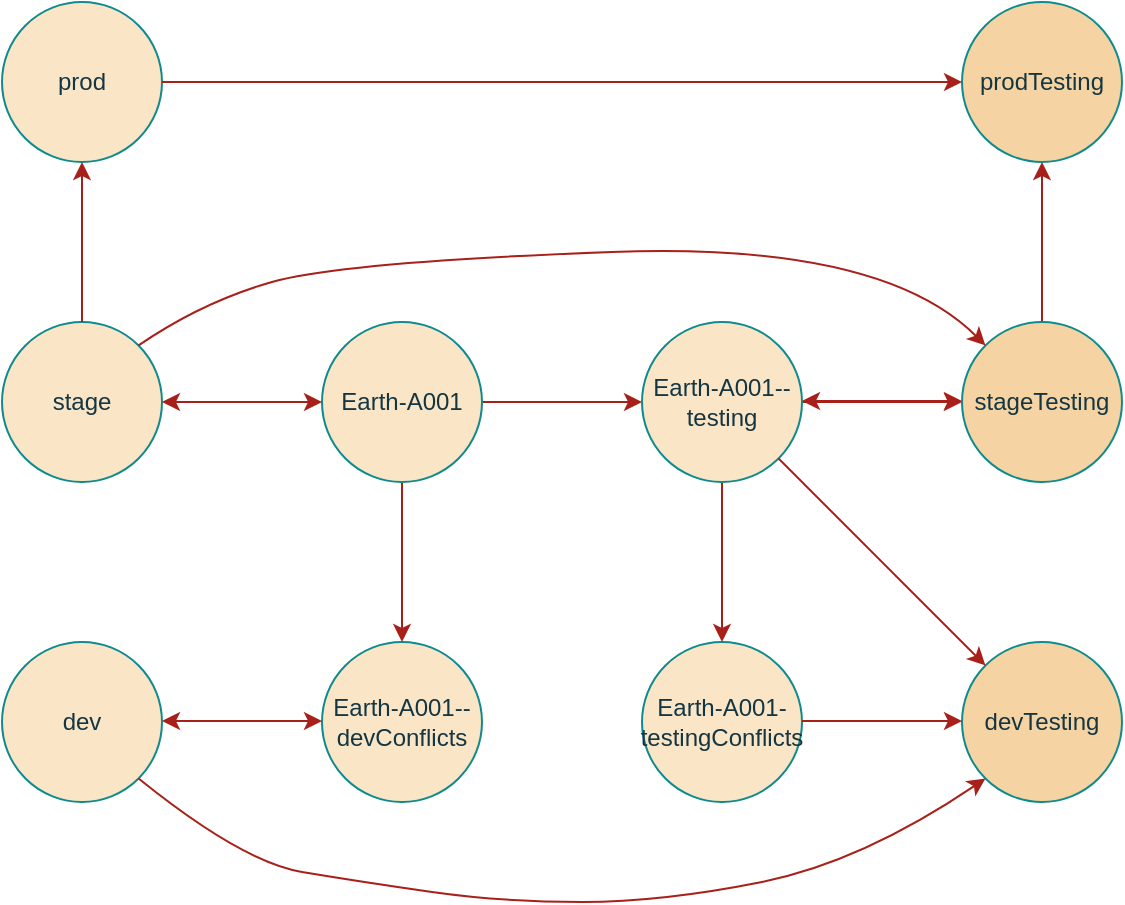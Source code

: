 <mxfile version="24.7.7">
  <diagram name="Page-1" id="FoErnBP0bsuoqeBmM7qJ">
    <mxGraphModel dx="1434" dy="786" grid="1" gridSize="10" guides="1" tooltips="1" connect="1" arrows="1" fold="1" page="1" pageScale="1" pageWidth="827" pageHeight="1169" math="0" shadow="0">
      <root>
        <mxCell id="0" />
        <mxCell id="1" parent="0" />
        <mxCell id="bOdxVoqwb2bXN5GkgqzS-1" value="prod" style="ellipse;whiteSpace=wrap;html=1;aspect=fixed;fillColor=#FAE5C7;strokeColor=#0F8B8D;labelBackgroundColor=none;fontColor=#143642;" vertex="1" parent="1">
          <mxGeometry x="40" y="120" width="80" height="80" as="geometry" />
        </mxCell>
        <mxCell id="bOdxVoqwb2bXN5GkgqzS-2" value="stage" style="ellipse;whiteSpace=wrap;html=1;aspect=fixed;fillColor=#FAE5C7;strokeColor=#0F8B8D;labelBackgroundColor=none;fontColor=#143642;" vertex="1" parent="1">
          <mxGeometry x="40" y="280" width="80" height="80" as="geometry" />
        </mxCell>
        <mxCell id="bOdxVoqwb2bXN5GkgqzS-3" value="dev" style="ellipse;whiteSpace=wrap;html=1;aspect=fixed;fillColor=#FAE5C7;strokeColor=#0F8B8D;labelBackgroundColor=none;fontColor=#143642;" vertex="1" parent="1">
          <mxGeometry x="40" y="440" width="80" height="80" as="geometry" />
        </mxCell>
        <mxCell id="bOdxVoqwb2bXN5GkgqzS-7" value="" style="edgeStyle=orthogonalEdgeStyle;rounded=0;orthogonalLoop=1;jettySize=auto;html=1;labelBackgroundColor=none;strokeColor=#A8201A;fontColor=default;" edge="1" parent="1" source="bOdxVoqwb2bXN5GkgqzS-4" target="bOdxVoqwb2bXN5GkgqzS-6">
          <mxGeometry relative="1" as="geometry" />
        </mxCell>
        <mxCell id="bOdxVoqwb2bXN5GkgqzS-9" value="" style="edgeStyle=orthogonalEdgeStyle;rounded=0;orthogonalLoop=1;jettySize=auto;html=1;labelBackgroundColor=none;strokeColor=#A8201A;fontColor=default;" edge="1" parent="1" source="bOdxVoqwb2bXN5GkgqzS-4" target="bOdxVoqwb2bXN5GkgqzS-8">
          <mxGeometry relative="1" as="geometry" />
        </mxCell>
        <mxCell id="bOdxVoqwb2bXN5GkgqzS-4" value="Earth-A001" style="ellipse;whiteSpace=wrap;html=1;labelBackgroundColor=none;fillColor=#FAE5C7;strokeColor=#0F8B8D;fontColor=#143642;" vertex="1" parent="1">
          <mxGeometry x="200" y="280" width="80" height="80" as="geometry" />
        </mxCell>
        <mxCell id="bOdxVoqwb2bXN5GkgqzS-6" value="Earth-A001--dev&lt;span style=&quot;background-color: initial;&quot;&gt;Conflicts&lt;/span&gt;" style="ellipse;whiteSpace=wrap;html=1;labelBackgroundColor=none;fillColor=#FAE5C7;strokeColor=#0F8B8D;fontColor=#143642;" vertex="1" parent="1">
          <mxGeometry x="200" y="440" width="80" height="80" as="geometry" />
        </mxCell>
        <mxCell id="bOdxVoqwb2bXN5GkgqzS-16" value="" style="edgeStyle=orthogonalEdgeStyle;rounded=0;orthogonalLoop=1;jettySize=auto;html=1;labelBackgroundColor=none;strokeColor=#A8201A;fontColor=default;" edge="1" parent="1" source="bOdxVoqwb2bXN5GkgqzS-8" target="bOdxVoqwb2bXN5GkgqzS-11">
          <mxGeometry relative="1" as="geometry" />
        </mxCell>
        <mxCell id="bOdxVoqwb2bXN5GkgqzS-23" value="" style="edgeStyle=orthogonalEdgeStyle;rounded=0;orthogonalLoop=1;jettySize=auto;html=1;labelBackgroundColor=none;strokeColor=#A8201A;fontColor=default;" edge="1" parent="1" source="bOdxVoqwb2bXN5GkgqzS-8" target="bOdxVoqwb2bXN5GkgqzS-22">
          <mxGeometry relative="1" as="geometry" />
        </mxCell>
        <mxCell id="bOdxVoqwb2bXN5GkgqzS-8" value="Earth-A001--testing" style="ellipse;whiteSpace=wrap;html=1;labelBackgroundColor=none;fillColor=#FAE5C7;strokeColor=#0F8B8D;fontColor=#143642;" vertex="1" parent="1">
          <mxGeometry x="360" y="280" width="80" height="80" as="geometry" />
        </mxCell>
        <mxCell id="bOdxVoqwb2bXN5GkgqzS-27" value="" style="edgeStyle=orthogonalEdgeStyle;rounded=0;orthogonalLoop=1;jettySize=auto;html=1;labelBackgroundColor=none;strokeColor=#A8201A;fontColor=default;" edge="1" parent="1" source="bOdxVoqwb2bXN5GkgqzS-11" target="bOdxVoqwb2bXN5GkgqzS-26">
          <mxGeometry relative="1" as="geometry" />
        </mxCell>
        <mxCell id="bOdxVoqwb2bXN5GkgqzS-11" value="stageTesting" style="ellipse;whiteSpace=wrap;html=1;labelBackgroundColor=none;fillColor=#F5D3A3;strokeColor=#0F8B8D;fontColor=#143642;" vertex="1" parent="1">
          <mxGeometry x="520" y="280" width="80" height="80" as="geometry" />
        </mxCell>
        <mxCell id="bOdxVoqwb2bXN5GkgqzS-14" value="" style="endArrow=classic;startArrow=classic;html=1;rounded=0;entryX=0;entryY=0.5;entryDx=0;entryDy=0;labelBackgroundColor=none;strokeColor=#A8201A;fontColor=default;" edge="1" parent="1" target="bOdxVoqwb2bXN5GkgqzS-4">
          <mxGeometry width="50" height="50" relative="1" as="geometry">
            <mxPoint x="120" y="320" as="sourcePoint" />
            <mxPoint x="170" y="270" as="targetPoint" />
          </mxGeometry>
        </mxCell>
        <mxCell id="bOdxVoqwb2bXN5GkgqzS-15" value="" style="endArrow=classic;startArrow=classic;html=1;rounded=0;entryX=0;entryY=0.5;entryDx=0;entryDy=0;labelBackgroundColor=none;strokeColor=#A8201A;fontColor=default;" edge="1" parent="1">
          <mxGeometry width="50" height="50" relative="1" as="geometry">
            <mxPoint x="440" y="319.5" as="sourcePoint" />
            <mxPoint x="520" y="319.5" as="targetPoint" />
          </mxGeometry>
        </mxCell>
        <mxCell id="bOdxVoqwb2bXN5GkgqzS-17" value="" style="endArrow=classic;startArrow=classic;html=1;rounded=0;entryX=0;entryY=0.5;entryDx=0;entryDy=0;labelBackgroundColor=none;strokeColor=#A8201A;fontColor=default;" edge="1" parent="1">
          <mxGeometry width="50" height="50" relative="1" as="geometry">
            <mxPoint x="120" y="479.5" as="sourcePoint" />
            <mxPoint x="200" y="479.5" as="targetPoint" />
          </mxGeometry>
        </mxCell>
        <mxCell id="bOdxVoqwb2bXN5GkgqzS-18" value="dev&lt;span style=&quot;background-color: initial;&quot;&gt;Testing&lt;/span&gt;" style="ellipse;whiteSpace=wrap;html=1;labelBackgroundColor=none;fillColor=#F5D3A3;strokeColor=#0F8B8D;fontColor=#143642;" vertex="1" parent="1">
          <mxGeometry x="520" y="440" width="80" height="80" as="geometry" />
        </mxCell>
        <mxCell id="bOdxVoqwb2bXN5GkgqzS-20" value="" style="endArrow=classic;html=1;rounded=0;entryX=0;entryY=0;entryDx=0;entryDy=0;labelBackgroundColor=none;strokeColor=#A8201A;fontColor=default;" edge="1" parent="1" source="bOdxVoqwb2bXN5GkgqzS-8" target="bOdxVoqwb2bXN5GkgqzS-18">
          <mxGeometry width="50" height="50" relative="1" as="geometry">
            <mxPoint x="390" y="430" as="sourcePoint" />
            <mxPoint x="440" y="380" as="targetPoint" />
          </mxGeometry>
        </mxCell>
        <mxCell id="bOdxVoqwb2bXN5GkgqzS-21" value="" style="curved=1;endArrow=classic;html=1;rounded=0;exitX=1;exitY=0;exitDx=0;exitDy=0;labelBackgroundColor=none;strokeColor=#A8201A;fontColor=default;" edge="1" parent="1" source="bOdxVoqwb2bXN5GkgqzS-2" target="bOdxVoqwb2bXN5GkgqzS-11">
          <mxGeometry width="50" height="50" relative="1" as="geometry">
            <mxPoint x="130" y="270" as="sourcePoint" />
            <mxPoint x="480" y="230" as="targetPoint" />
            <Array as="points">
              <mxPoint x="140" y="270" />
              <mxPoint x="210" y="250" />
              <mxPoint x="480" y="240" />
            </Array>
          </mxGeometry>
        </mxCell>
        <mxCell id="bOdxVoqwb2bXN5GkgqzS-22" value="Earth-A001-testingConflicts" style="ellipse;whiteSpace=wrap;html=1;labelBackgroundColor=none;fillColor=#FAE5C7;strokeColor=#0F8B8D;fontColor=#143642;" vertex="1" parent="1">
          <mxGeometry x="360" y="440" width="80" height="80" as="geometry" />
        </mxCell>
        <mxCell id="bOdxVoqwb2bXN5GkgqzS-24" value="" style="edgeStyle=orthogonalEdgeStyle;rounded=0;orthogonalLoop=1;jettySize=auto;html=1;labelBackgroundColor=none;strokeColor=#A8201A;fontColor=default;" edge="1" parent="1">
          <mxGeometry relative="1" as="geometry">
            <mxPoint x="440" y="479.5" as="sourcePoint" />
            <mxPoint x="520" y="479.5" as="targetPoint" />
          </mxGeometry>
        </mxCell>
        <mxCell id="bOdxVoqwb2bXN5GkgqzS-25" value="" style="endArrow=classic;html=1;rounded=0;exitX=0.5;exitY=0;exitDx=0;exitDy=0;entryX=0.5;entryY=1;entryDx=0;entryDy=0;labelBackgroundColor=none;strokeColor=#A8201A;fontColor=default;" edge="1" parent="1" source="bOdxVoqwb2bXN5GkgqzS-2" target="bOdxVoqwb2bXN5GkgqzS-1">
          <mxGeometry width="50" height="50" relative="1" as="geometry">
            <mxPoint x="70" y="260" as="sourcePoint" />
            <mxPoint x="120" y="210" as="targetPoint" />
          </mxGeometry>
        </mxCell>
        <mxCell id="bOdxVoqwb2bXN5GkgqzS-26" value="prod&lt;span style=&quot;background-color: initial;&quot;&gt;Testing&lt;/span&gt;" style="ellipse;whiteSpace=wrap;html=1;labelBackgroundColor=none;fillColor=#f5d3a3;strokeColor=#0F8B8D;fontColor=#143642;fillStyle=auto;" vertex="1" parent="1">
          <mxGeometry x="520" y="120" width="80" height="80" as="geometry" />
        </mxCell>
        <mxCell id="bOdxVoqwb2bXN5GkgqzS-28" value="" style="endArrow=classic;html=1;rounded=0;exitX=1;exitY=0.5;exitDx=0;exitDy=0;entryX=0;entryY=0.5;entryDx=0;entryDy=0;labelBackgroundColor=none;strokeColor=#A8201A;fontColor=default;" edge="1" parent="1" source="bOdxVoqwb2bXN5GkgqzS-1" target="bOdxVoqwb2bXN5GkgqzS-26">
          <mxGeometry width="50" height="50" relative="1" as="geometry">
            <mxPoint x="170" y="150" as="sourcePoint" />
            <mxPoint x="220" y="100" as="targetPoint" />
          </mxGeometry>
        </mxCell>
        <mxCell id="bOdxVoqwb2bXN5GkgqzS-29" value="" style="curved=1;endArrow=classic;html=1;rounded=0;exitX=1;exitY=1;exitDx=0;exitDy=0;labelBackgroundColor=none;strokeColor=#A8201A;fontColor=default;entryX=0;entryY=1;entryDx=0;entryDy=0;" edge="1" parent="1" source="bOdxVoqwb2bXN5GkgqzS-3" target="bOdxVoqwb2bXN5GkgqzS-18">
          <mxGeometry width="50" height="50" relative="1" as="geometry">
            <mxPoint x="110" y="582" as="sourcePoint" />
            <mxPoint x="534" y="582" as="targetPoint" />
            <Array as="points">
              <mxPoint x="160" y="550" />
              <mxPoint x="220" y="560" />
              <mxPoint x="290" y="570" />
              <mxPoint x="370" y="570" />
              <mxPoint x="470" y="550" />
            </Array>
          </mxGeometry>
        </mxCell>
      </root>
    </mxGraphModel>
  </diagram>
</mxfile>

